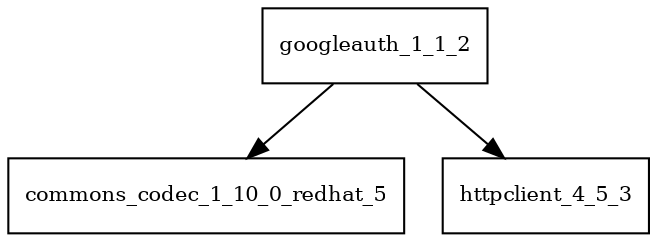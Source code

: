 digraph googleauth_1_1_2_dependencies {
  node [shape = box, fontsize=10.0];
  googleauth_1_1_2 -> commons_codec_1_10_0_redhat_5;
  googleauth_1_1_2 -> httpclient_4_5_3;
}
